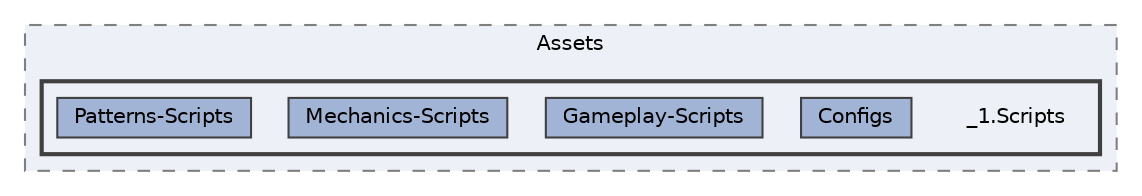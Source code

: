 digraph "C:/Users/rober/Documents/5.GameDev/UnityProject/True-GameDev/Tower Defense/Assets/_1.Scripts"
{
 // LATEX_PDF_SIZE
  bgcolor="transparent";
  edge [fontname=Helvetica,fontsize=10,labelfontname=Helvetica,labelfontsize=10];
  node [fontname=Helvetica,fontsize=10,shape=box,height=0.2,width=0.4];
  compound=true
  subgraph clusterdir_eccfeede30c70eaa788deb7eb820a7f8 {
    graph [ bgcolor="#edf0f7", pencolor="grey50", label="Assets", fontname=Helvetica,fontsize=10 style="filled,dashed", URL="dir_eccfeede30c70eaa788deb7eb820a7f8.html",tooltip=""]
  subgraph clusterdir_34747e03c129aaf72902402266558cab {
    graph [ bgcolor="#edf0f7", pencolor="grey25", label="", fontname=Helvetica,fontsize=10 style="filled,bold", URL="dir_34747e03c129aaf72902402266558cab.html",tooltip=""]
    dir_34747e03c129aaf72902402266558cab [shape=plaintext, label="_1.Scripts"];
  dir_fab6b04dafdcc3b36ff6014d4488f4ce [label="Configs", fillcolor="#a2b4d6", color="grey25", style="filled", URL="dir_fab6b04dafdcc3b36ff6014d4488f4ce.html",tooltip=""];
  dir_a0e9b1beada8d888f8dcf0d69cfc1275 [label="Gameplay-Scripts", fillcolor="#a2b4d6", color="grey25", style="filled", URL="dir_a0e9b1beada8d888f8dcf0d69cfc1275.html",tooltip=""];
  dir_aba8281cd949cf5ffc4663bdf2517ac9 [label="Mechanics-Scripts", fillcolor="#a2b4d6", color="grey25", style="filled", URL="dir_aba8281cd949cf5ffc4663bdf2517ac9.html",tooltip=""];
  dir_343e464cbbd21927230c00bb2195eb4e [label="Patterns-Scripts", fillcolor="#a2b4d6", color="grey25", style="filled", URL="dir_343e464cbbd21927230c00bb2195eb4e.html",tooltip=""];
  }
  }
}
